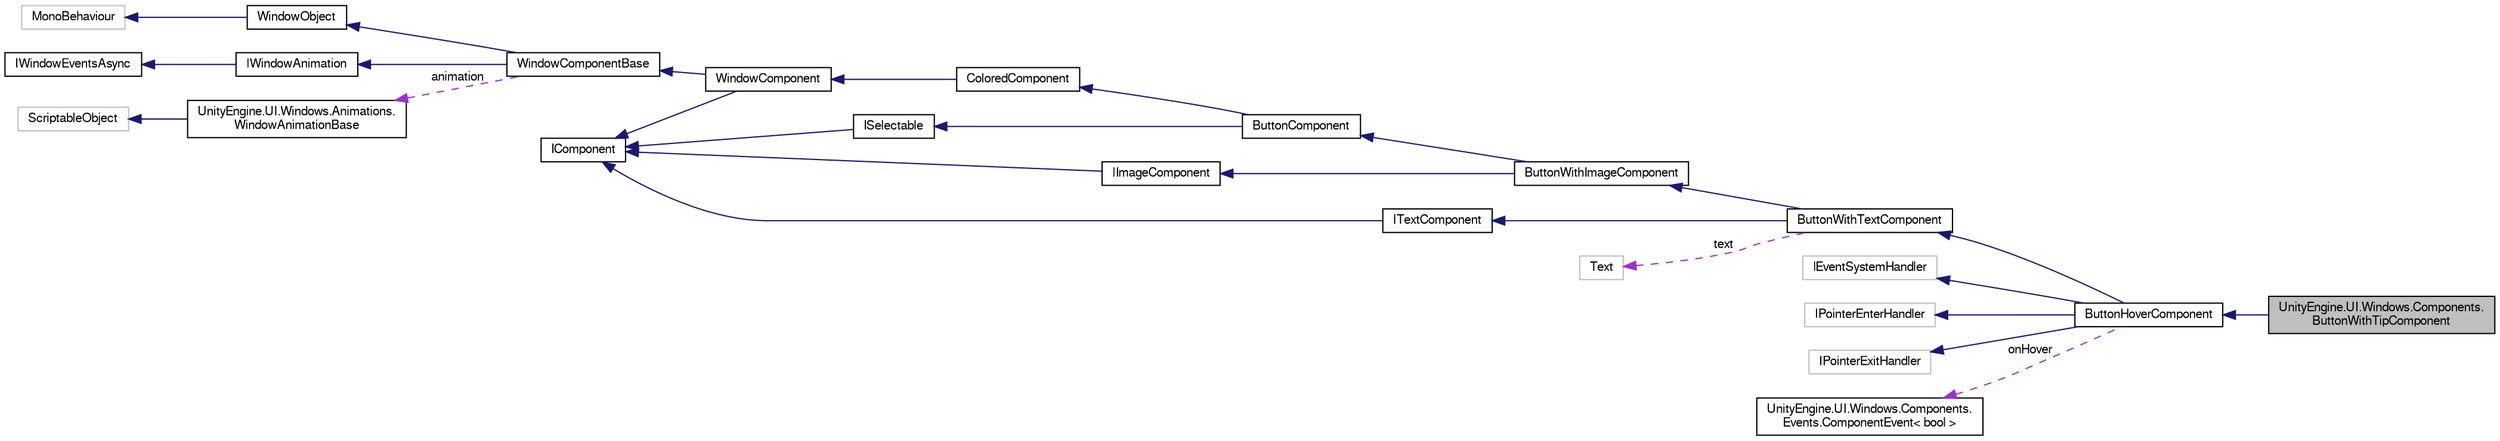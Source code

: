 digraph "UnityEngine.UI.Windows.Components.ButtonWithTipComponent"
{
  edge [fontname="FreeSans",fontsize="10",labelfontname="FreeSans",labelfontsize="10"];
  node [fontname="FreeSans",fontsize="10",shape=record];
  rankdir="LR";
  Node1 [label="UnityEngine.UI.Windows.Components.\lButtonWithTipComponent",height=0.2,width=0.4,color="black", fillcolor="grey75", style="filled", fontcolor="black"];
  Node2 -> Node1 [dir="back",color="midnightblue",fontsize="10",style="solid",fontname="FreeSans"];
  Node2 [label="ButtonHoverComponent",height=0.2,width=0.4,color="black", fillcolor="white", style="filled",URL="$class_unity_engine_1_1_u_i_1_1_windows_1_1_components_1_1_button_hover_component.html"];
  Node3 -> Node2 [dir="back",color="midnightblue",fontsize="10",style="solid",fontname="FreeSans"];
  Node3 [label="ButtonWithTextComponent",height=0.2,width=0.4,color="black", fillcolor="white", style="filled",URL="$class_unity_engine_1_1_u_i_1_1_windows_1_1_components_1_1_button_with_text_component.html"];
  Node4 -> Node3 [dir="back",color="midnightblue",fontsize="10",style="solid",fontname="FreeSans"];
  Node4 [label="ButtonWithImageComponent",height=0.2,width=0.4,color="black", fillcolor="white", style="filled",URL="$class_unity_engine_1_1_u_i_1_1_windows_1_1_components_1_1_button_with_image_component.html"];
  Node5 -> Node4 [dir="back",color="midnightblue",fontsize="10",style="solid",fontname="FreeSans"];
  Node5 [label="ButtonComponent",height=0.2,width=0.4,color="black", fillcolor="white", style="filled",URL="$class_unity_engine_1_1_u_i_1_1_windows_1_1_components_1_1_button_component.html"];
  Node6 -> Node5 [dir="back",color="midnightblue",fontsize="10",style="solid",fontname="FreeSans"];
  Node6 [label="ColoredComponent",height=0.2,width=0.4,color="black", fillcolor="white", style="filled",URL="$class_unity_engine_1_1_u_i_1_1_windows_1_1_components_1_1_colored_component.html"];
  Node7 -> Node6 [dir="back",color="midnightblue",fontsize="10",style="solid",fontname="FreeSans"];
  Node7 [label="WindowComponent",height=0.2,width=0.4,color="black", fillcolor="white", style="filled",URL="$class_unity_engine_1_1_u_i_1_1_windows_1_1_window_component.html"];
  Node8 -> Node7 [dir="back",color="midnightblue",fontsize="10",style="solid",fontname="FreeSans"];
  Node8 [label="WindowComponentBase",height=0.2,width=0.4,color="black", fillcolor="white", style="filled",URL="$class_unity_engine_1_1_u_i_1_1_windows_1_1_window_component_base.html"];
  Node9 -> Node8 [dir="back",color="midnightblue",fontsize="10",style="solid",fontname="FreeSans"];
  Node9 [label="WindowObject",height=0.2,width=0.4,color="black", fillcolor="white", style="filled",URL="$class_unity_engine_1_1_u_i_1_1_windows_1_1_window_object.html"];
  Node10 -> Node9 [dir="back",color="midnightblue",fontsize="10",style="solid",fontname="FreeSans"];
  Node10 [label="MonoBehaviour",height=0.2,width=0.4,color="grey75", fillcolor="white", style="filled"];
  Node11 -> Node8 [dir="back",color="midnightblue",fontsize="10",style="solid",fontname="FreeSans"];
  Node11 [label="IWindowAnimation",height=0.2,width=0.4,color="black", fillcolor="white", style="filled",URL="$interface_unity_engine_1_1_u_i_1_1_windows_1_1_i_window_animation.html"];
  Node12 -> Node11 [dir="back",color="midnightblue",fontsize="10",style="solid",fontname="FreeSans"];
  Node12 [label="IWindowEventsAsync",height=0.2,width=0.4,color="black", fillcolor="white", style="filled",URL="$interface_unity_engine_1_1_u_i_1_1_windows_1_1_i_window_events_async.html"];
  Node13 -> Node8 [dir="back",color="darkorchid3",fontsize="10",style="dashed",label=" animation" ,fontname="FreeSans"];
  Node13 [label="UnityEngine.UI.Windows.Animations.\lWindowAnimationBase",height=0.2,width=0.4,color="black", fillcolor="white", style="filled",URL="$class_unity_engine_1_1_u_i_1_1_windows_1_1_animations_1_1_window_animation_base.html"];
  Node14 -> Node13 [dir="back",color="midnightblue",fontsize="10",style="solid",fontname="FreeSans"];
  Node14 [label="ScriptableObject",height=0.2,width=0.4,color="grey75", fillcolor="white", style="filled"];
  Node15 -> Node7 [dir="back",color="midnightblue",fontsize="10",style="solid",fontname="FreeSans"];
  Node15 [label="IComponent",height=0.2,width=0.4,color="black", fillcolor="white", style="filled",URL="$interface_unity_engine_1_1_u_i_1_1_windows_1_1_components_1_1_i_component.html"];
  Node16 -> Node5 [dir="back",color="midnightblue",fontsize="10",style="solid",fontname="FreeSans"];
  Node16 [label="ISelectable",height=0.2,width=0.4,color="black", fillcolor="white", style="filled",URL="$interface_unity_engine_1_1_u_i_1_1_windows_1_1_components_1_1_i_selectable.html"];
  Node15 -> Node16 [dir="back",color="midnightblue",fontsize="10",style="solid",fontname="FreeSans"];
  Node17 -> Node4 [dir="back",color="midnightblue",fontsize="10",style="solid",fontname="FreeSans"];
  Node17 [label="IImageComponent",height=0.2,width=0.4,color="black", fillcolor="white", style="filled",URL="$interface_unity_engine_1_1_u_i_1_1_windows_1_1_components_1_1_i_image_component.html"];
  Node15 -> Node17 [dir="back",color="midnightblue",fontsize="10",style="solid",fontname="FreeSans"];
  Node18 -> Node3 [dir="back",color="midnightblue",fontsize="10",style="solid",fontname="FreeSans"];
  Node18 [label="ITextComponent",height=0.2,width=0.4,color="black", fillcolor="white", style="filled",URL="$interface_unity_engine_1_1_u_i_1_1_windows_1_1_components_1_1_i_text_component.html"];
  Node15 -> Node18 [dir="back",color="midnightblue",fontsize="10",style="solid",fontname="FreeSans"];
  Node19 -> Node3 [dir="back",color="darkorchid3",fontsize="10",style="dashed",label=" text" ,fontname="FreeSans"];
  Node19 [label="Text",height=0.2,width=0.4,color="grey75", fillcolor="white", style="filled"];
  Node20 -> Node2 [dir="back",color="midnightblue",fontsize="10",style="solid",fontname="FreeSans"];
  Node20 [label="IEventSystemHandler",height=0.2,width=0.4,color="grey75", fillcolor="white", style="filled"];
  Node21 -> Node2 [dir="back",color="midnightblue",fontsize="10",style="solid",fontname="FreeSans"];
  Node21 [label="IPointerEnterHandler",height=0.2,width=0.4,color="grey75", fillcolor="white", style="filled"];
  Node22 -> Node2 [dir="back",color="midnightblue",fontsize="10",style="solid",fontname="FreeSans"];
  Node22 [label="IPointerExitHandler",height=0.2,width=0.4,color="grey75", fillcolor="white", style="filled"];
  Node23 -> Node2 [dir="back",color="darkorchid3",fontsize="10",style="dashed",label=" onHover" ,fontname="FreeSans"];
  Node23 [label="UnityEngine.UI.Windows.Components.\lEvents.ComponentEvent\< bool \>",height=0.2,width=0.4,color="black", fillcolor="white", style="filled",URL="$class_unity_engine_1_1_u_i_1_1_windows_1_1_components_1_1_events_1_1_component_event.html"];
}
